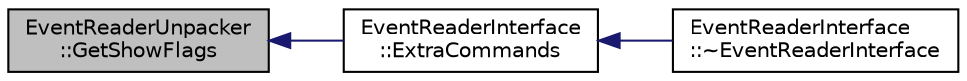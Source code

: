 digraph "EventReaderUnpacker::GetShowFlags"
{
  edge [fontname="Helvetica",fontsize="10",labelfontname="Helvetica",labelfontsize="10"];
  node [fontname="Helvetica",fontsize="10",shape=record];
  rankdir="LR";
  Node1 [label="EventReaderUnpacker\l::GetShowFlags",height=0.2,width=0.4,color="black", fillcolor="grey75", style="filled", fontcolor="black"];
  Node1 -> Node2 [dir="back",color="midnightblue",fontsize="10",style="solid",fontname="Helvetica"];
  Node2 [label="EventReaderInterface\l::ExtraCommands",height=0.2,width=0.4,color="black", fillcolor="white", style="filled",URL="$d5/de6/class_event_reader_interface.html#ac4aec11e30c0a01fbb0b87753b70ede2"];
  Node2 -> Node3 [dir="back",color="midnightblue",fontsize="10",style="solid",fontname="Helvetica"];
  Node3 [label="EventReaderInterface\l::~EventReaderInterface",height=0.2,width=0.4,color="black", fillcolor="white", style="filled",URL="$d5/de6/class_event_reader_interface.html#a566183e30124c460ac143ac22f0a9ac5",tooltip="Destructor. "];
}
